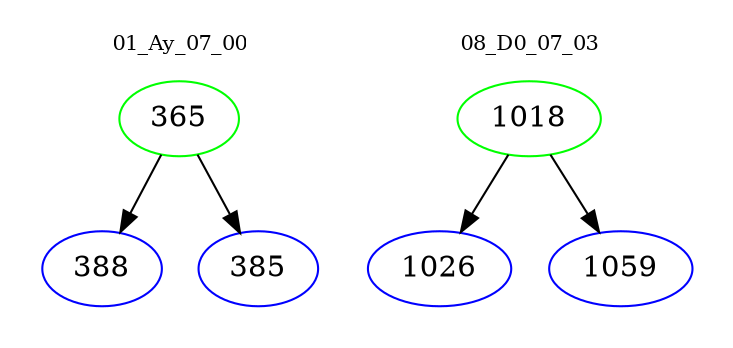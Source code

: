 digraph{
subgraph cluster_0 {
color = white
label = "01_Ay_07_00";
fontsize=10;
T0_365 [label="365", color="green"]
T0_365 -> T0_388 [color="black"]
T0_388 [label="388", color="blue"]
T0_365 -> T0_385 [color="black"]
T0_385 [label="385", color="blue"]
}
subgraph cluster_1 {
color = white
label = "08_D0_07_03";
fontsize=10;
T1_1018 [label="1018", color="green"]
T1_1018 -> T1_1026 [color="black"]
T1_1026 [label="1026", color="blue"]
T1_1018 -> T1_1059 [color="black"]
T1_1059 [label="1059", color="blue"]
}
}
